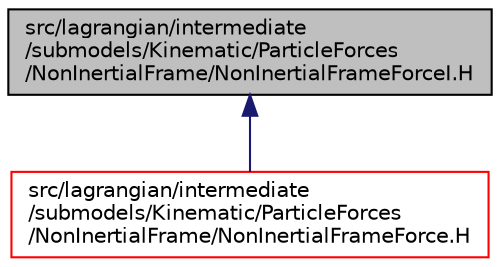 digraph "src/lagrangian/intermediate/submodels/Kinematic/ParticleForces/NonInertialFrame/NonInertialFrameForceI.H"
{
  bgcolor="transparent";
  edge [fontname="Helvetica",fontsize="10",labelfontname="Helvetica",labelfontsize="10"];
  node [fontname="Helvetica",fontsize="10",shape=record];
  Node1 [label="src/lagrangian/intermediate\l/submodels/Kinematic/ParticleForces\l/NonInertialFrame/NonInertialFrameForceI.H",height=0.2,width=0.4,color="black", fillcolor="grey75", style="filled", fontcolor="black"];
  Node1 -> Node2 [dir="back",color="midnightblue",fontsize="10",style="solid",fontname="Helvetica"];
  Node2 [label="src/lagrangian/intermediate\l/submodels/Kinematic/ParticleForces\l/NonInertialFrame/NonInertialFrameForce.H",height=0.2,width=0.4,color="red",URL="$a06711.html"];
}
